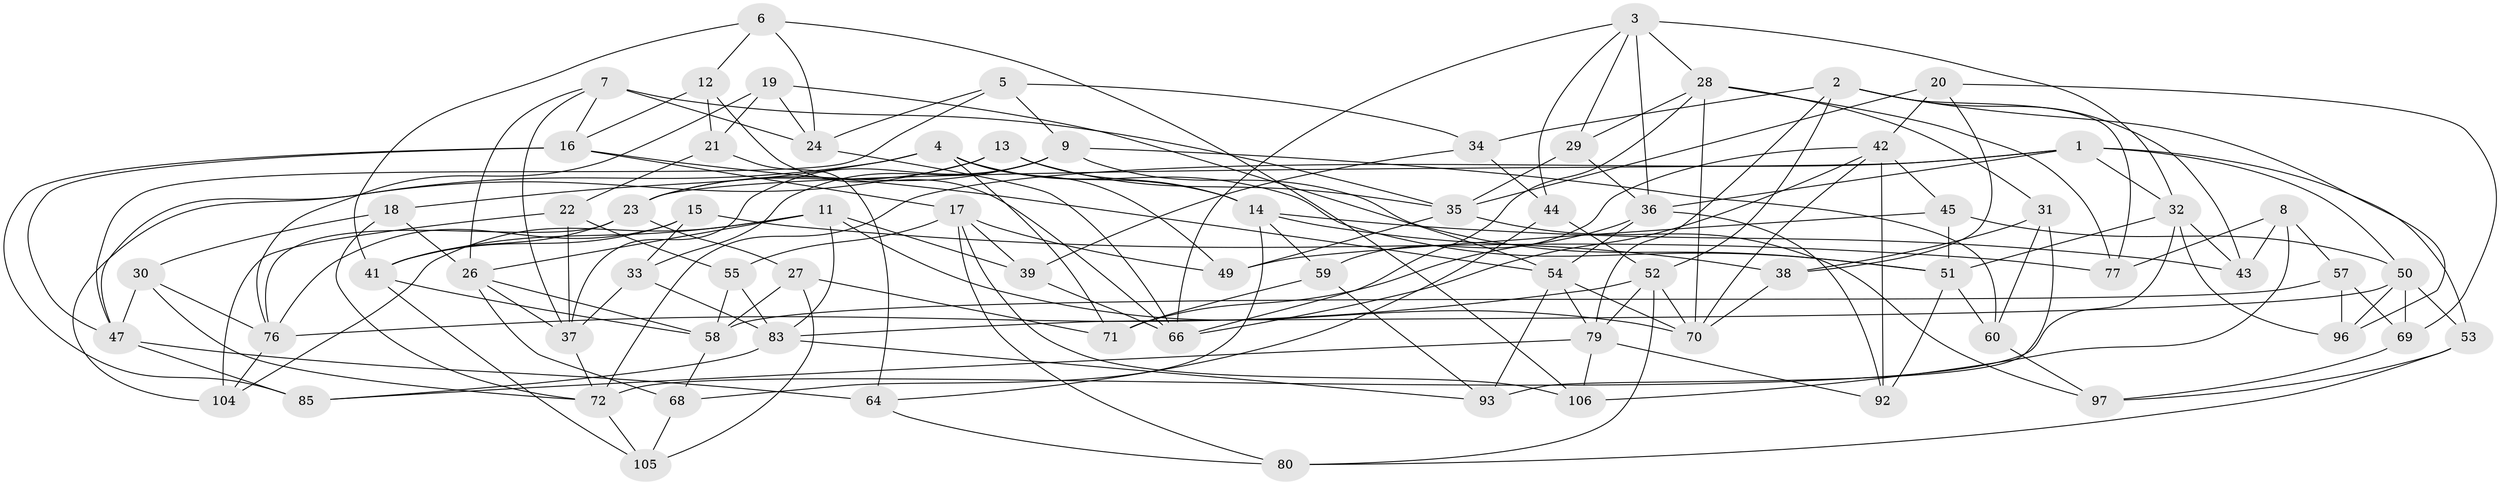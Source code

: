 // Generated by graph-tools (version 1.1) at 2025/52/02/27/25 19:52:33]
// undirected, 74 vertices, 179 edges
graph export_dot {
graph [start="1"]
  node [color=gray90,style=filled];
  1 [super="+84"];
  2 [super="+10"];
  3 [super="+88"];
  4 [super="+89"];
  5;
  6;
  7 [super="+102"];
  8;
  9 [super="+67"];
  11 [super="+98"];
  12;
  13;
  14 [super="+25"];
  15;
  16 [super="+103"];
  17 [super="+86"];
  18;
  19;
  20;
  21;
  22;
  23 [super="+46"];
  24 [super="+62"];
  26 [super="+63"];
  27;
  28 [super="+94"];
  29;
  30;
  31;
  32 [super="+95"];
  33;
  34;
  35 [super="+75"];
  36 [super="+73"];
  37 [super="+40"];
  38;
  39;
  41 [super="+91"];
  42 [super="+48"];
  43;
  44;
  45;
  47 [super="+65"];
  49;
  50 [super="+74"];
  51 [super="+100"];
  52 [super="+101"];
  53;
  54 [super="+56"];
  55;
  57;
  58 [super="+61"];
  59;
  60;
  64;
  66 [super="+87"];
  68;
  69;
  70 [super="+90"];
  71;
  72 [super="+78"];
  76 [super="+82"];
  77;
  79 [super="+81"];
  80;
  83 [super="+99"];
  85;
  92;
  93;
  96;
  97;
  104;
  105;
  106;
  1 -- 36;
  1 -- 23;
  1 -- 72;
  1 -- 32;
  1 -- 53;
  1 -- 50;
  2 -- 34;
  2 -- 96;
  2 -- 43;
  2 -- 77;
  2 -- 79;
  2 -- 52;
  3 -- 29;
  3 -- 32;
  3 -- 44;
  3 -- 28;
  3 -- 36;
  3 -- 66;
  4 -- 71;
  4 -- 49;
  4 -- 14;
  4 -- 18;
  4 -- 51;
  4 -- 47;
  5 -- 9;
  5 -- 34;
  5 -- 24;
  5 -- 47;
  6 -- 12;
  6 -- 106;
  6 -- 41;
  6 -- 24;
  7 -- 24 [weight=2];
  7 -- 26;
  7 -- 37;
  7 -- 16;
  7 -- 35;
  8 -- 43;
  8 -- 106;
  8 -- 77;
  8 -- 57;
  9 -- 23;
  9 -- 51;
  9 -- 60;
  9 -- 33;
  9 -- 37;
  11 -- 39;
  11 -- 104;
  11 -- 70;
  11 -- 41;
  11 -- 83;
  11 -- 26;
  12 -- 21;
  12 -- 16;
  12 -- 66;
  13 -- 104;
  13 -- 14;
  13 -- 23;
  13 -- 35;
  14 -- 59;
  14 -- 38;
  14 -- 43;
  14 -- 68;
  15 -- 33;
  15 -- 77;
  15 -- 41;
  15 -- 76;
  16 -- 54;
  16 -- 47;
  16 -- 17;
  16 -- 85;
  17 -- 49;
  17 -- 80;
  17 -- 106;
  17 -- 39;
  17 -- 55;
  18 -- 26;
  18 -- 30;
  18 -- 72;
  19 -- 21;
  19 -- 76;
  19 -- 54;
  19 -- 24;
  20 -- 35;
  20 -- 38;
  20 -- 69;
  20 -- 42;
  21 -- 22;
  21 -- 64;
  22 -- 104;
  22 -- 55;
  22 -- 37;
  23 -- 27;
  23 -- 41;
  23 -- 76;
  24 -- 66;
  26 -- 58;
  26 -- 68;
  26 -- 37;
  27 -- 71;
  27 -- 105;
  27 -- 58;
  28 -- 31;
  28 -- 70;
  28 -- 66;
  28 -- 77;
  28 -- 29;
  29 -- 35;
  29 -- 36;
  30 -- 47;
  30 -- 72;
  30 -- 76;
  31 -- 38;
  31 -- 93;
  31 -- 60;
  32 -- 96;
  32 -- 72;
  32 -- 43;
  32 -- 51;
  33 -- 83;
  33 -- 37;
  34 -- 44;
  34 -- 39;
  35 -- 97;
  35 -- 49;
  36 -- 71;
  36 -- 92;
  36 -- 54;
  37 -- 72;
  38 -- 70;
  39 -- 66;
  41 -- 58;
  41 -- 105;
  42 -- 92;
  42 -- 45;
  42 -- 66;
  42 -- 59;
  42 -- 70;
  44 -- 64;
  44 -- 52;
  45 -- 49;
  45 -- 51;
  45 -- 50;
  47 -- 64;
  47 -- 85;
  50 -- 69;
  50 -- 53;
  50 -- 96;
  50 -- 83;
  51 -- 92;
  51 -- 60;
  52 -- 80;
  52 -- 76;
  52 -- 70;
  52 -- 79;
  53 -- 97;
  53 -- 80;
  54 -- 70;
  54 -- 93;
  54 -- 79;
  55 -- 58;
  55 -- 83;
  57 -- 96;
  57 -- 58;
  57 -- 69;
  58 -- 68;
  59 -- 71;
  59 -- 93;
  60 -- 97;
  64 -- 80;
  68 -- 105;
  69 -- 97;
  72 -- 105;
  76 -- 104;
  79 -- 106;
  79 -- 92;
  79 -- 85;
  83 -- 93;
  83 -- 85;
}

